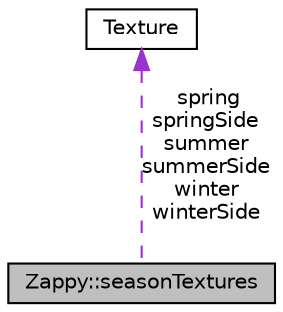 digraph "Zappy::seasonTextures"
{
 // LATEX_PDF_SIZE
  edge [fontname="Helvetica",fontsize="10",labelfontname="Helvetica",labelfontsize="10"];
  node [fontname="Helvetica",fontsize="10",shape=record];
  Node1 [label="Zappy::seasonTextures",height=0.2,width=0.4,color="black", fillcolor="grey75", style="filled", fontcolor="black",tooltip=" "];
  Node2 -> Node1 [dir="back",color="darkorchid3",fontsize="10",style="dashed",label=" spring\nspringSide\nsummer\nsummerSide\nwinter\nwinterSide" ,fontname="Helvetica"];
  Node2 [label="Texture",height=0.2,width=0.4,color="black", fillcolor="white", style="filled",URL="$structTexture.html",tooltip=" "];
}
